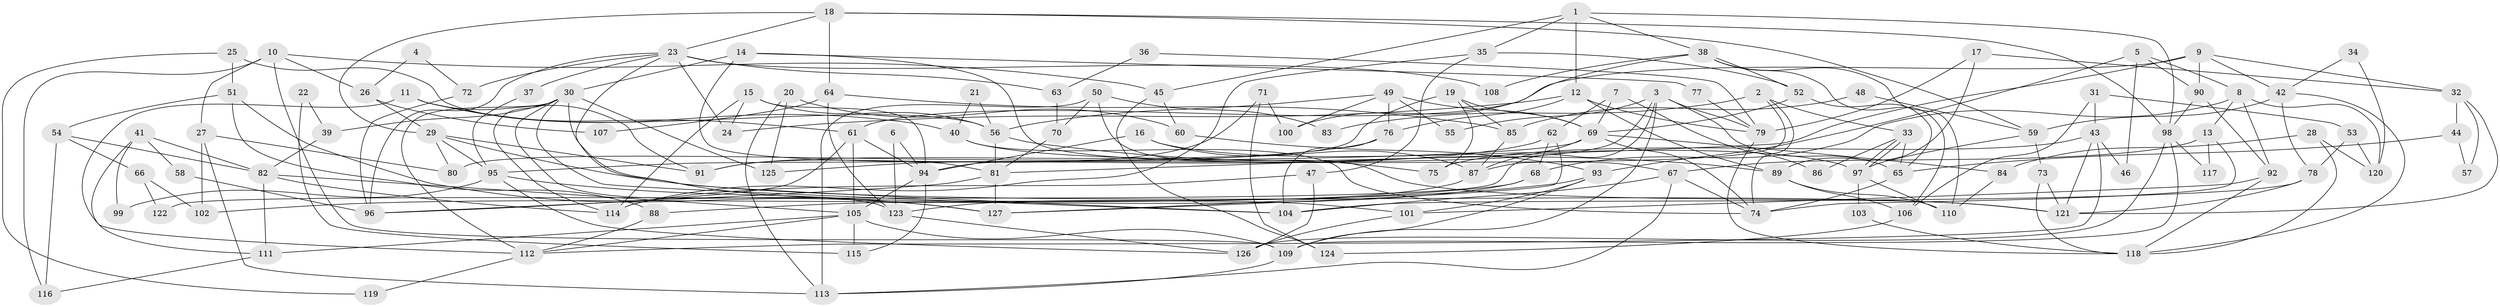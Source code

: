 // Generated by graph-tools (version 1.1) at 2025/50/03/09/25 03:50:10]
// undirected, 127 vertices, 254 edges
graph export_dot {
graph [start="1"]
  node [color=gray90,style=filled];
  1;
  2;
  3;
  4;
  5;
  6;
  7;
  8;
  9;
  10;
  11;
  12;
  13;
  14;
  15;
  16;
  17;
  18;
  19;
  20;
  21;
  22;
  23;
  24;
  25;
  26;
  27;
  28;
  29;
  30;
  31;
  32;
  33;
  34;
  35;
  36;
  37;
  38;
  39;
  40;
  41;
  42;
  43;
  44;
  45;
  46;
  47;
  48;
  49;
  50;
  51;
  52;
  53;
  54;
  55;
  56;
  57;
  58;
  59;
  60;
  61;
  62;
  63;
  64;
  65;
  66;
  67;
  68;
  69;
  70;
  71;
  72;
  73;
  74;
  75;
  76;
  77;
  78;
  79;
  80;
  81;
  82;
  83;
  84;
  85;
  86;
  87;
  88;
  89;
  90;
  91;
  92;
  93;
  94;
  95;
  96;
  97;
  98;
  99;
  100;
  101;
  102;
  103;
  104;
  105;
  106;
  107;
  108;
  109;
  110;
  111;
  112;
  113;
  114;
  115;
  116;
  117;
  118;
  119;
  120;
  121;
  122;
  123;
  124;
  125;
  126;
  127;
  1 -- 98;
  1 -- 12;
  1 -- 35;
  1 -- 38;
  1 -- 45;
  2 -- 87;
  2 -- 33;
  2 -- 74;
  2 -- 83;
  3 -- 94;
  3 -- 109;
  3 -- 55;
  3 -- 65;
  3 -- 79;
  3 -- 122;
  4 -- 72;
  4 -- 26;
  5 -- 90;
  5 -- 93;
  5 -- 8;
  5 -- 46;
  6 -- 94;
  6 -- 123;
  7 -- 62;
  7 -- 69;
  7 -- 86;
  8 -- 92;
  8 -- 13;
  8 -- 68;
  8 -- 120;
  9 -- 81;
  9 -- 61;
  9 -- 32;
  9 -- 42;
  9 -- 90;
  10 -- 116;
  10 -- 109;
  10 -- 26;
  10 -- 27;
  10 -- 45;
  11 -- 91;
  11 -- 112;
  11 -- 40;
  11 -- 61;
  12 -- 76;
  12 -- 79;
  12 -- 24;
  12 -- 89;
  13 -- 74;
  13 -- 67;
  13 -- 117;
  14 -- 81;
  14 -- 67;
  14 -- 30;
  14 -- 77;
  15 -- 56;
  15 -- 94;
  15 -- 24;
  15 -- 114;
  16 -- 97;
  16 -- 87;
  16 -- 94;
  17 -- 79;
  17 -- 89;
  17 -- 32;
  18 -- 23;
  18 -- 29;
  18 -- 59;
  18 -- 64;
  18 -- 98;
  19 -- 69;
  19 -- 80;
  19 -- 75;
  19 -- 85;
  20 -- 125;
  20 -- 113;
  20 -- 60;
  21 -- 40;
  21 -- 56;
  22 -- 115;
  22 -- 39;
  23 -- 104;
  23 -- 24;
  23 -- 37;
  23 -- 63;
  23 -- 72;
  23 -- 96;
  23 -- 108;
  25 -- 51;
  25 -- 56;
  25 -- 119;
  26 -- 29;
  26 -- 107;
  27 -- 113;
  27 -- 80;
  27 -- 102;
  28 -- 118;
  28 -- 84;
  28 -- 120;
  29 -- 121;
  29 -- 95;
  29 -- 80;
  29 -- 91;
  30 -- 104;
  30 -- 39;
  30 -- 101;
  30 -- 112;
  30 -- 114;
  30 -- 123;
  30 -- 125;
  31 -- 43;
  31 -- 106;
  31 -- 53;
  32 -- 44;
  32 -- 57;
  32 -- 121;
  33 -- 65;
  33 -- 97;
  33 -- 97;
  33 -- 86;
  34 -- 120;
  34 -- 42;
  35 -- 114;
  35 -- 47;
  35 -- 52;
  36 -- 63;
  36 -- 79;
  37 -- 95;
  38 -- 52;
  38 -- 100;
  38 -- 106;
  38 -- 108;
  38 -- 110;
  39 -- 82;
  40 -- 75;
  40 -- 74;
  41 -- 111;
  41 -- 82;
  41 -- 58;
  41 -- 99;
  42 -- 59;
  42 -- 78;
  42 -- 118;
  43 -- 112;
  43 -- 121;
  43 -- 46;
  43 -- 75;
  44 -- 65;
  44 -- 57;
  45 -- 60;
  45 -- 124;
  47 -- 114;
  47 -- 126;
  48 -- 59;
  48 -- 85;
  49 -- 69;
  49 -- 100;
  49 -- 55;
  49 -- 56;
  49 -- 76;
  50 -- 121;
  50 -- 113;
  50 -- 70;
  50 -- 83;
  51 -- 88;
  51 -- 127;
  51 -- 54;
  52 -- 65;
  52 -- 69;
  53 -- 120;
  53 -- 78;
  54 -- 82;
  54 -- 66;
  54 -- 116;
  56 -- 89;
  56 -- 81;
  58 -- 96;
  59 -- 73;
  59 -- 97;
  60 -- 93;
  61 -- 94;
  61 -- 96;
  61 -- 105;
  62 -- 127;
  62 -- 68;
  62 -- 125;
  63 -- 70;
  64 -- 85;
  64 -- 107;
  64 -- 123;
  65 -- 74;
  66 -- 102;
  66 -- 122;
  67 -- 74;
  67 -- 104;
  67 -- 113;
  68 -- 127;
  68 -- 88;
  69 -- 74;
  69 -- 84;
  69 -- 87;
  69 -- 95;
  70 -- 81;
  71 -- 91;
  71 -- 124;
  71 -- 100;
  72 -- 96;
  73 -- 121;
  73 -- 118;
  76 -- 104;
  76 -- 91;
  77 -- 79;
  78 -- 104;
  78 -- 121;
  79 -- 118;
  81 -- 96;
  81 -- 127;
  82 -- 105;
  82 -- 114;
  82 -- 111;
  84 -- 110;
  85 -- 87;
  87 -- 123;
  88 -- 112;
  89 -- 110;
  89 -- 106;
  90 -- 98;
  90 -- 92;
  92 -- 101;
  92 -- 118;
  93 -- 101;
  93 -- 102;
  93 -- 109;
  94 -- 105;
  94 -- 115;
  95 -- 126;
  95 -- 99;
  95 -- 127;
  97 -- 103;
  97 -- 110;
  98 -- 126;
  98 -- 109;
  98 -- 117;
  101 -- 126;
  103 -- 118;
  105 -- 109;
  105 -- 111;
  105 -- 112;
  105 -- 115;
  106 -- 124;
  109 -- 113;
  111 -- 116;
  112 -- 119;
  123 -- 126;
}
